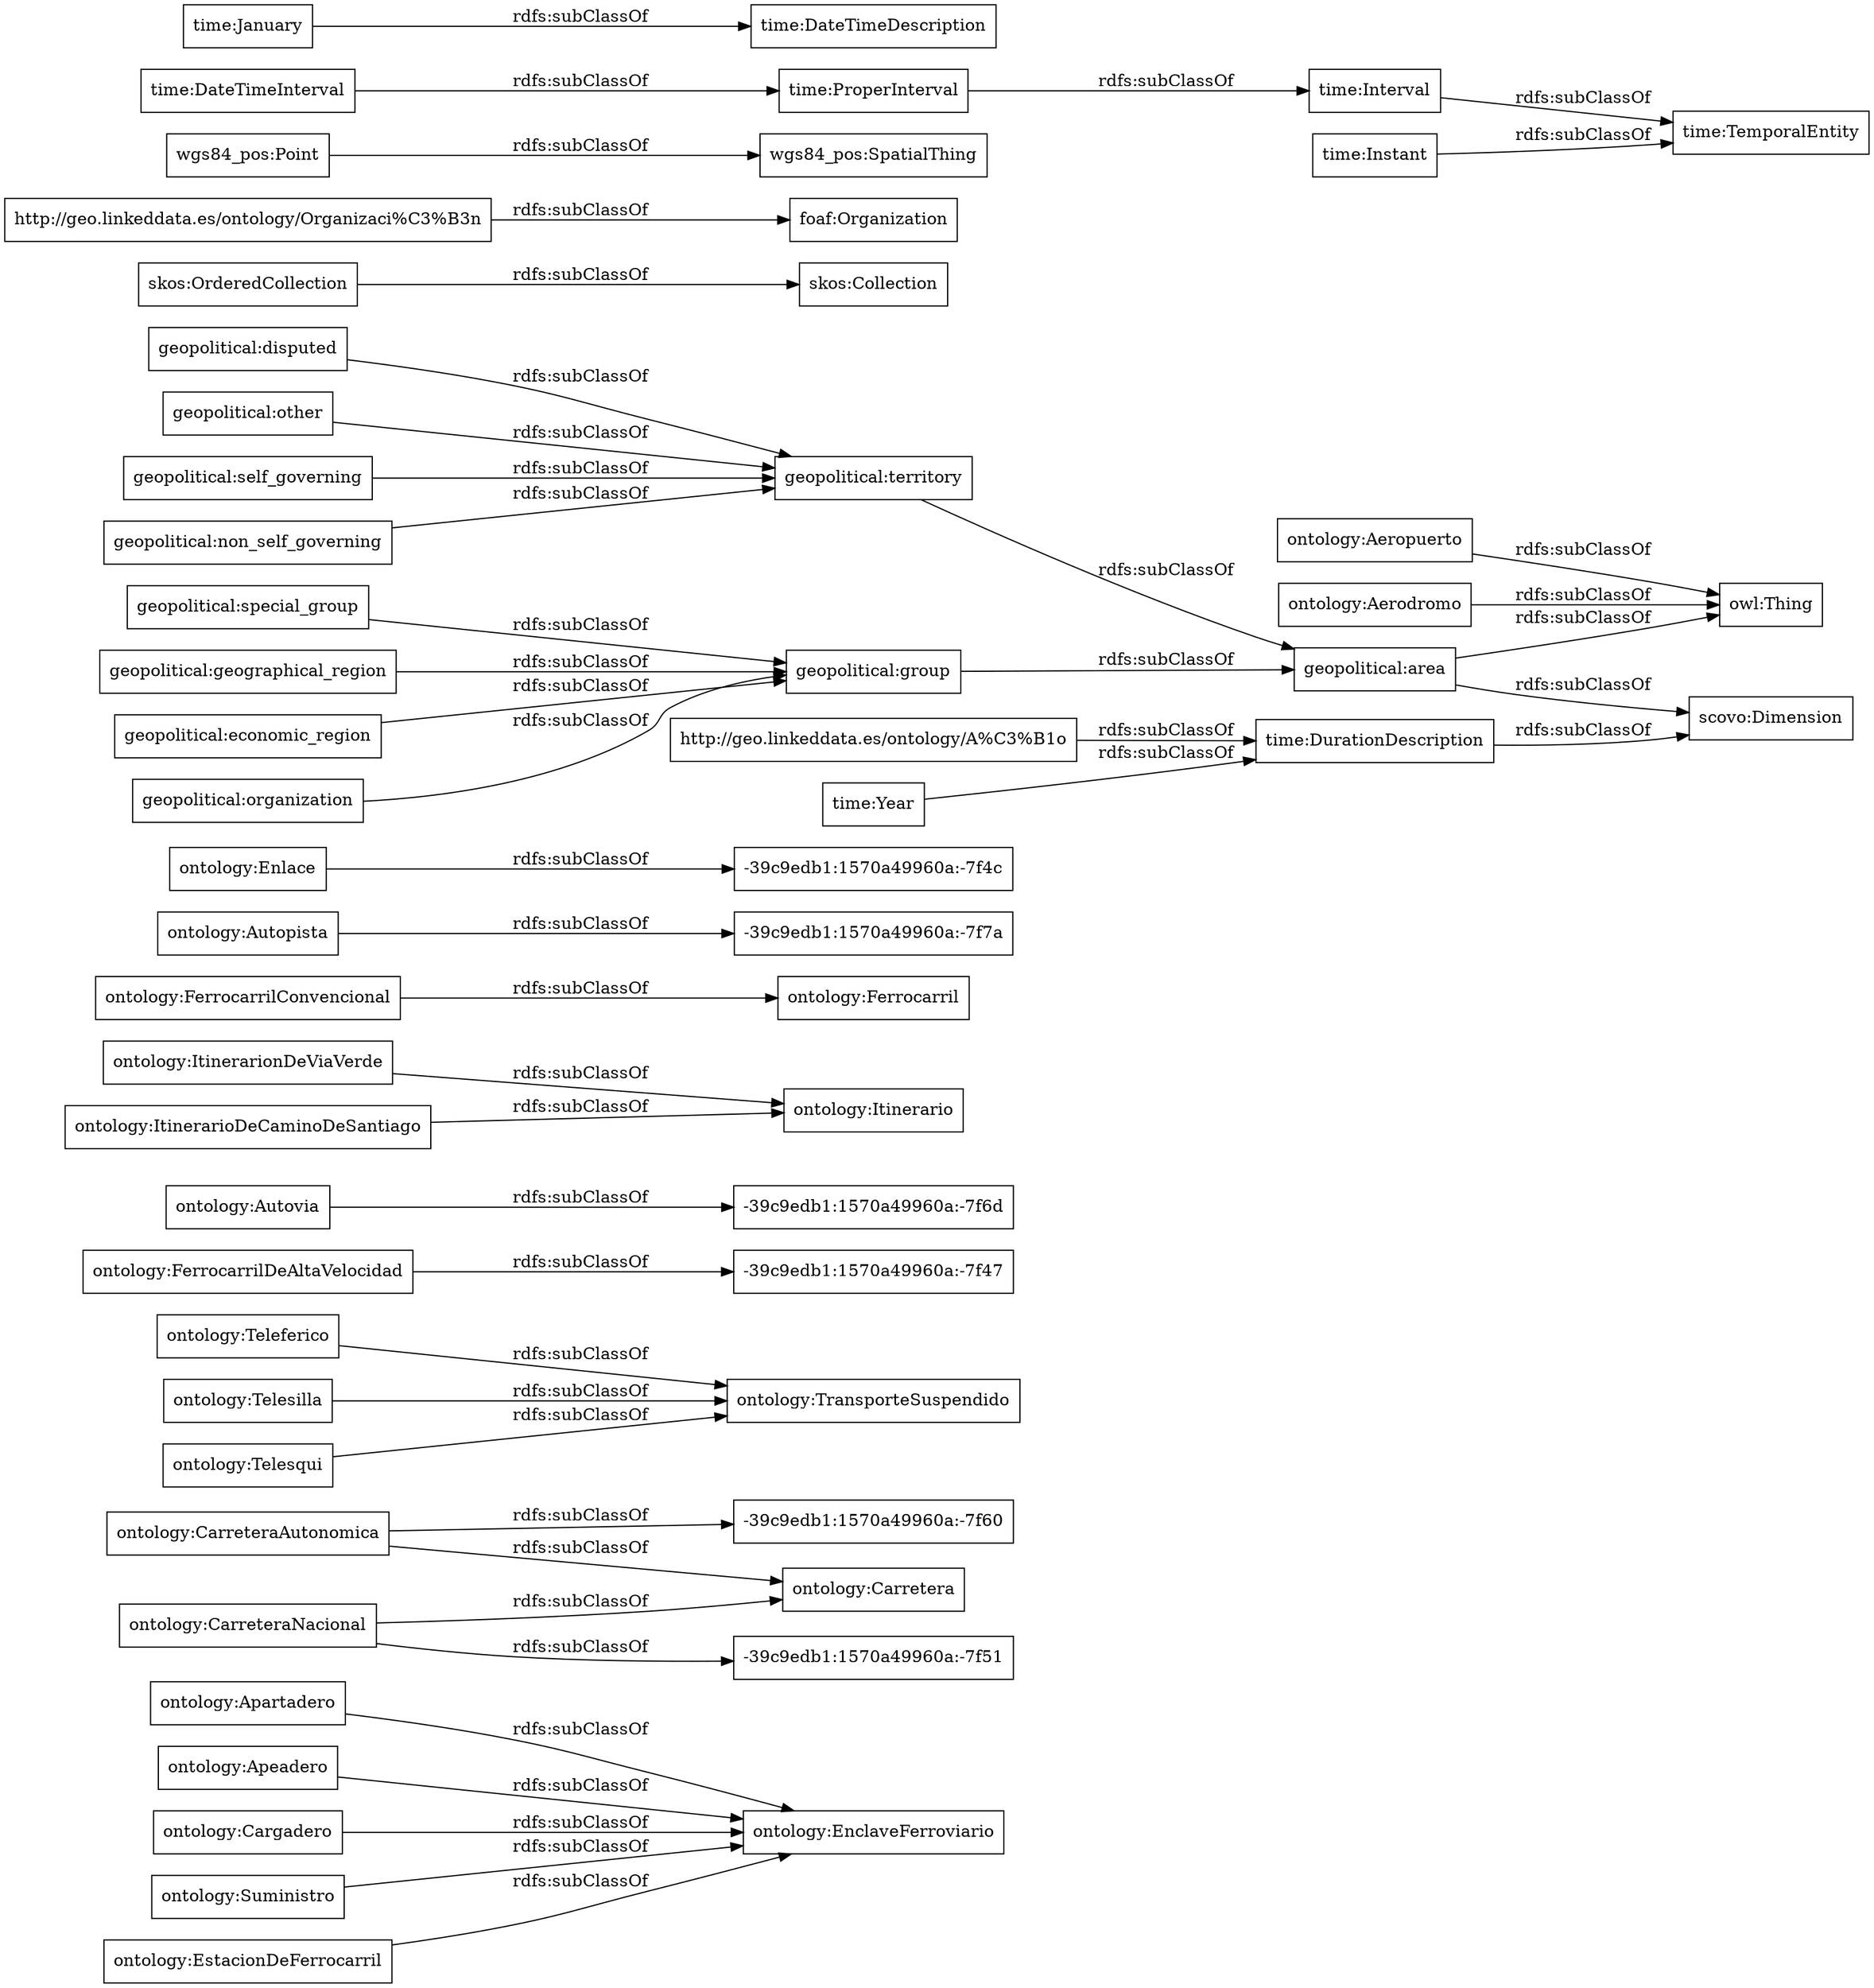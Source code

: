 digraph ar2dtool_diagram { 
rankdir=LR;
size="1000"
node [shape = rectangle, color="black"]; "ontology:Apartadero" "-39c9edb1:1570a49960a:-7f60" "ontology:Teleferico" "ontology:Telesilla" "-39c9edb1:1570a49960a:-7f47" "ontology:FerrocarrilDeAltaVelocidad" "ontology:Apeadero" "ontology:Autovia" "-39c9edb1:1570a49960a:-7f6d" "ontology:EnclaveFerroviario" "ontology:TransporteSuspendido" "ontology:ItinerarionDeViaVerde" "ontology:Itinerario" "ontology:Ferrocarril" "ontology:CarreteraAutonomica" "-39c9edb1:1570a49960a:-7f51" "ontology:FerrocarrilConvencional" "ontology:ItinerarioDeCaminoDeSantiago" "ontology:Cargadero" "-39c9edb1:1570a49960a:-7f7a" "ontology:Enlace" "ontology:CarreteraNacional" "ontology:Telesqui" "ontology:Suministro" "-39c9edb1:1570a49960a:-7f4c" "ontology:Carretera" "ontology:EstacionDeFerrocarril" "ontology:Aerodromo" "owl:Thing" "ontology:Autopista" "ontology:Aeropuerto" "skos:OrderedCollection" "skos:Collection" "foaf:Organization" "time:DurationDescription" "wgs84_pos:SpatialThing" "scovo:Dimension" "http://geo.linkeddata.es/ontology/Organizaci%C3%B3n" "http://geo.linkeddata.es/ontology/A%C3%B1o" "geopolitical:territory" "geopolitical:area" "time:DateTimeInterval" "time:January" "time:ProperInterval" "time:Interval" "time:TemporalEntity" "time:Year" "time:DateTimeDescription" "time:Instant" "geopolitical:disputed" "geopolitical:special_group" "geopolitical:group" "geopolitical:geographical_region" "geopolitical:other" "geopolitical:economic_region" "geopolitical:self_governing" "geopolitical:non_self_governing" "geopolitical:organization" ; /*classes style*/
	"geopolitical:special_group" -> "geopolitical:group" [ label = "rdfs:subClassOf" ];
	"ontology:ItinerarioDeCaminoDeSantiago" -> "ontology:Itinerario" [ label = "rdfs:subClassOf" ];
	"time:Instant" -> "time:TemporalEntity" [ label = "rdfs:subClassOf" ];
	"ontology:EstacionDeFerrocarril" -> "ontology:EnclaveFerroviario" [ label = "rdfs:subClassOf" ];
	"ontology:Autovia" -> "-39c9edb1:1570a49960a:-7f6d" [ label = "rdfs:subClassOf" ];
	"geopolitical:area" -> "scovo:Dimension" [ label = "rdfs:subClassOf" ];
	"geopolitical:area" -> "owl:Thing" [ label = "rdfs:subClassOf" ];
	"ontology:Apartadero" -> "ontology:EnclaveFerroviario" [ label = "rdfs:subClassOf" ];
	"geopolitical:organization" -> "geopolitical:group" [ label = "rdfs:subClassOf" ];
	"time:ProperInterval" -> "time:Interval" [ label = "rdfs:subClassOf" ];
	"ontology:FerrocarrilConvencional" -> "ontology:Ferrocarril" [ label = "rdfs:subClassOf" ];
	"wgs84_pos:Point" -> "wgs84_pos:SpatialThing" [ label = "rdfs:subClassOf" ];
	"geopolitical:group" -> "geopolitical:area" [ label = "rdfs:subClassOf" ];
	"geopolitical:disputed" -> "geopolitical:territory" [ label = "rdfs:subClassOf" ];
	"http://geo.linkeddata.es/ontology/A%C3%B1o" -> "time:DurationDescription" [ label = "rdfs:subClassOf" ];
	"geopolitical:other" -> "geopolitical:territory" [ label = "rdfs:subClassOf" ];
	"ontology:Enlace" -> "-39c9edb1:1570a49960a:-7f4c" [ label = "rdfs:subClassOf" ];
	"ontology:Autopista" -> "-39c9edb1:1570a49960a:-7f7a" [ label = "rdfs:subClassOf" ];
	"geopolitical:non_self_governing" -> "geopolitical:territory" [ label = "rdfs:subClassOf" ];
	"geopolitical:geographical_region" -> "geopolitical:group" [ label = "rdfs:subClassOf" ];
	"ontology:Teleferico" -> "ontology:TransporteSuspendido" [ label = "rdfs:subClassOf" ];
	"ontology:Telesqui" -> "ontology:TransporteSuspendido" [ label = "rdfs:subClassOf" ];
	"ontology:Apeadero" -> "ontology:EnclaveFerroviario" [ label = "rdfs:subClassOf" ];
	"skos:OrderedCollection" -> "skos:Collection" [ label = "rdfs:subClassOf" ];
	"geopolitical:self_governing" -> "geopolitical:territory" [ label = "rdfs:subClassOf" ];
	"ontology:Aerodromo" -> "owl:Thing" [ label = "rdfs:subClassOf" ];
	"geopolitical:territory" -> "geopolitical:area" [ label = "rdfs:subClassOf" ];
	"ontology:CarreteraAutonomica" -> "-39c9edb1:1570a49960a:-7f60" [ label = "rdfs:subClassOf" ];
	"ontology:CarreteraAutonomica" -> "ontology:Carretera" [ label = "rdfs:subClassOf" ];
	"ontology:FerrocarrilDeAltaVelocidad" -> "-39c9edb1:1570a49960a:-7f47" [ label = "rdfs:subClassOf" ];
	"http://geo.linkeddata.es/ontology/Organizaci%C3%B3n" -> "foaf:Organization" [ label = "rdfs:subClassOf" ];
	"ontology:Telesilla" -> "ontology:TransporteSuspendido" [ label = "rdfs:subClassOf" ];
	"ontology:ItinerarionDeViaVerde" -> "ontology:Itinerario" [ label = "rdfs:subClassOf" ];
	"ontology:Aeropuerto" -> "owl:Thing" [ label = "rdfs:subClassOf" ];
	"time:DateTimeInterval" -> "time:ProperInterval" [ label = "rdfs:subClassOf" ];
	"ontology:Cargadero" -> "ontology:EnclaveFerroviario" [ label = "rdfs:subClassOf" ];
	"ontology:Suministro" -> "ontology:EnclaveFerroviario" [ label = "rdfs:subClassOf" ];
	"time:Interval" -> "time:TemporalEntity" [ label = "rdfs:subClassOf" ];
	"time:January" -> "time:DateTimeDescription" [ label = "rdfs:subClassOf" ];
	"ontology:CarreteraNacional" -> "-39c9edb1:1570a49960a:-7f51" [ label = "rdfs:subClassOf" ];
	"ontology:CarreteraNacional" -> "ontology:Carretera" [ label = "rdfs:subClassOf" ];
	"time:Year" -> "time:DurationDescription" [ label = "rdfs:subClassOf" ];
	"time:DurationDescription" -> "scovo:Dimension" [ label = "rdfs:subClassOf" ];
	"geopolitical:economic_region" -> "geopolitical:group" [ label = "rdfs:subClassOf" ];

}
